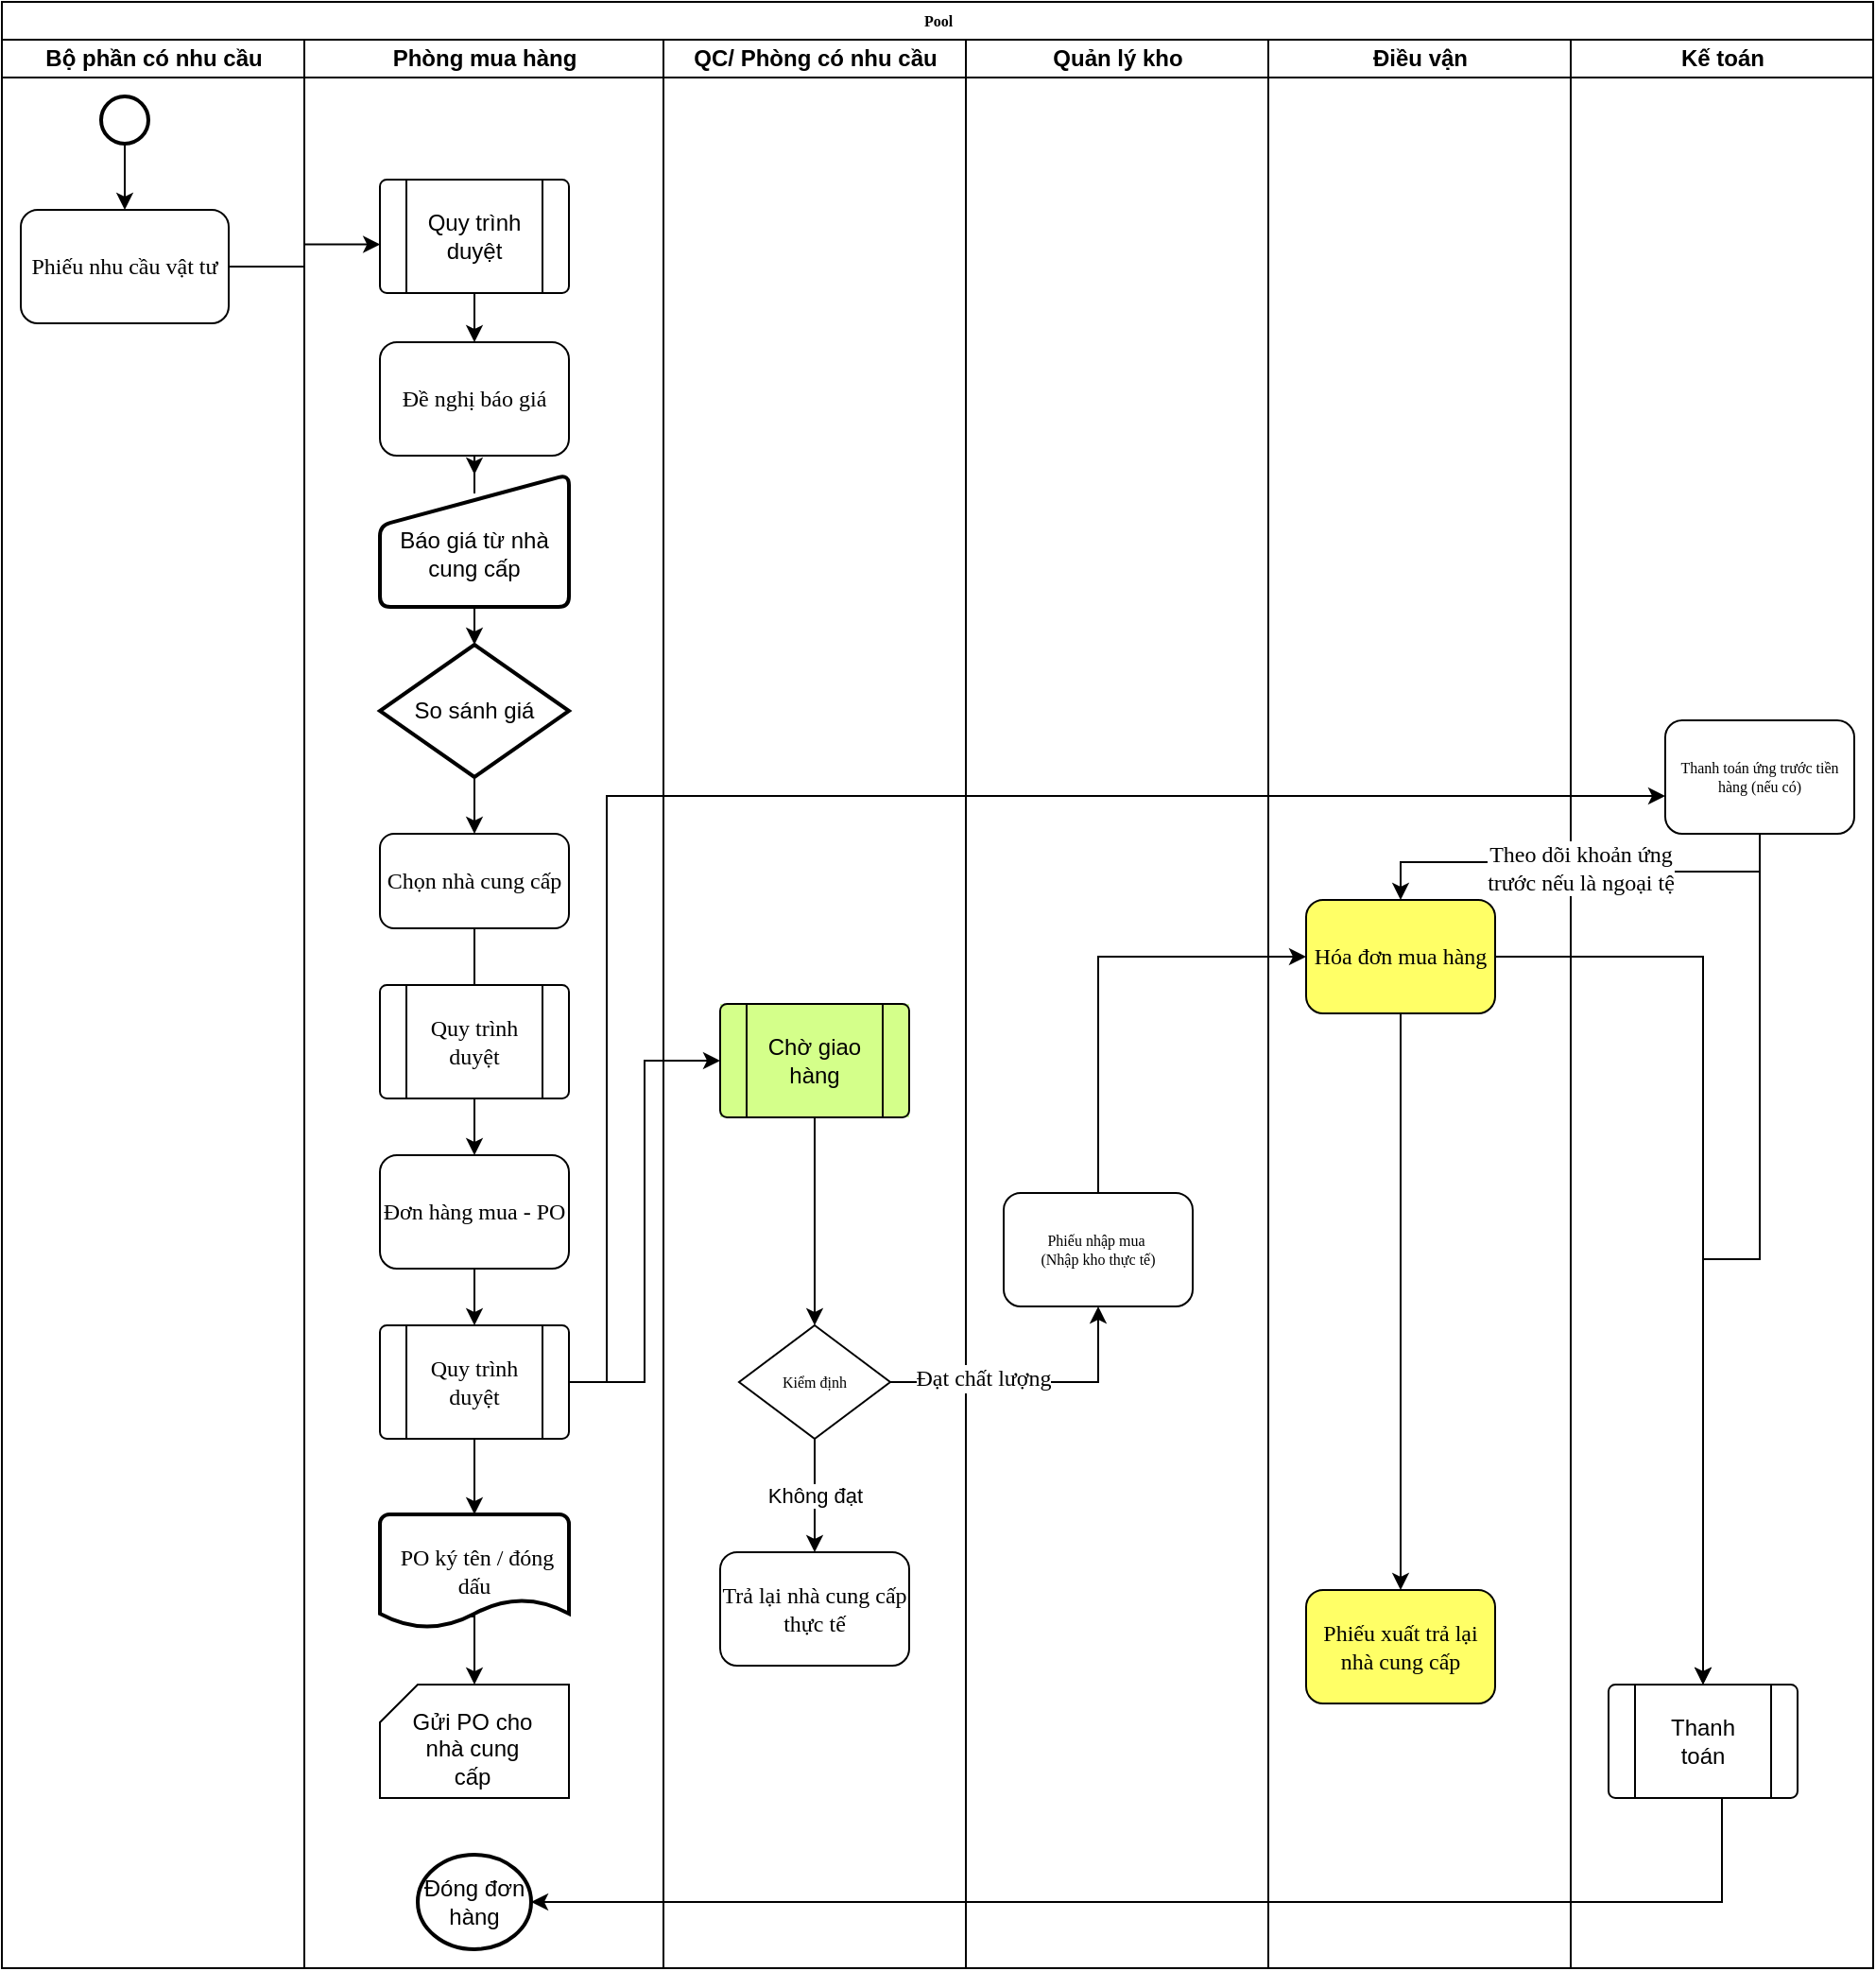 <mxfile version="20.7.4" type="github">
  <diagram name="Page-1" id="74e2e168-ea6b-b213-b513-2b3c1d86103e">
    <mxGraphModel dx="1836" dy="786" grid="1" gridSize="10" guides="1" tooltips="1" connect="1" arrows="1" fold="1" page="1" pageScale="1" pageWidth="1100" pageHeight="850" background="none" math="0" shadow="0">
      <root>
        <mxCell id="0" />
        <mxCell id="1" parent="0" />
        <mxCell id="77e6c97f196da883-1" value="Pool" style="swimlane;html=1;childLayout=stackLayout;startSize=20;rounded=0;shadow=0;labelBackgroundColor=none;strokeWidth=1;fontFamily=Verdana;fontSize=8;align=center;" parent="1" vertex="1">
          <mxGeometry x="50" y="40" width="990" height="1040" as="geometry" />
        </mxCell>
        <mxCell id="77e6c97f196da883-2" value="Bộ phần có nhu cầu" style="swimlane;html=1;startSize=20;" parent="77e6c97f196da883-1" vertex="1">
          <mxGeometry y="20" width="160" height="1020" as="geometry" />
        </mxCell>
        <mxCell id="77e6c97f196da883-8" value="&lt;font face=&quot;Times New Roman&quot; style=&quot;font-size: 12px;&quot;&gt;Phiếu nhu cầu vật tư&lt;/font&gt;" style="rounded=1;whiteSpace=wrap;html=1;shadow=0;labelBackgroundColor=none;strokeWidth=1;fontFamily=Verdana;fontSize=8;align=center;" parent="77e6c97f196da883-2" vertex="1">
          <mxGeometry x="10" y="90" width="110" height="60" as="geometry" />
        </mxCell>
        <mxCell id="jSJomd8VGbYqW8xwYD3U-2" style="edgeStyle=orthogonalEdgeStyle;rounded=0;orthogonalLoop=1;jettySize=auto;html=1;" parent="77e6c97f196da883-2" source="jSJomd8VGbYqW8xwYD3U-1" target="77e6c97f196da883-8" edge="1">
          <mxGeometry relative="1" as="geometry" />
        </mxCell>
        <mxCell id="jSJomd8VGbYqW8xwYD3U-1" value="" style="strokeWidth=2;html=1;shape=mxgraph.flowchart.start_2;whiteSpace=wrap;" parent="77e6c97f196da883-2" vertex="1">
          <mxGeometry x="52.5" y="30" width="25" height="25" as="geometry" />
        </mxCell>
        <mxCell id="77e6c97f196da883-3" value="Phòng mua hàng" style="swimlane;html=1;startSize=20;" parent="77e6c97f196da883-1" vertex="1">
          <mxGeometry x="160" y="20" width="190" height="1020" as="geometry" />
        </mxCell>
        <mxCell id="jSJomd8VGbYqW8xwYD3U-17" style="edgeStyle=orthogonalEdgeStyle;rounded=0;orthogonalLoop=1;jettySize=auto;html=1;entryX=0.5;entryY=0;entryDx=0;entryDy=0;" parent="77e6c97f196da883-3" source="77e6c97f196da883-9" target="jSJomd8VGbYqW8xwYD3U-12" edge="1">
          <mxGeometry relative="1" as="geometry" />
        </mxCell>
        <mxCell id="77e6c97f196da883-9" value="&lt;font face=&quot;Times New Roman&quot; style=&quot;font-size: 12px;&quot;&gt;Đơn hàng mua - PO&lt;/font&gt;" style="rounded=1;whiteSpace=wrap;html=1;shadow=0;labelBackgroundColor=none;strokeWidth=1;fontFamily=Verdana;fontSize=8;align=center;" parent="77e6c97f196da883-3" vertex="1">
          <mxGeometry x="40" y="590" width="100" height="60" as="geometry" />
        </mxCell>
        <mxCell id="jSJomd8VGbYqW8xwYD3U-67" style="edgeStyle=orthogonalEdgeStyle;rounded=0;orthogonalLoop=1;jettySize=auto;html=1;fontFamily=Times New Roman;fontSize=12;" parent="77e6c97f196da883-3" source="jSJomd8VGbYqW8xwYD3U-8" target="77e6c97f196da883-12" edge="1">
          <mxGeometry relative="1" as="geometry">
            <Array as="points">
              <mxPoint x="90" y="420" />
              <mxPoint x="90" y="420" />
            </Array>
          </mxGeometry>
        </mxCell>
        <mxCell id="jSJomd8VGbYqW8xwYD3U-8" value="So sánh giá" style="strokeWidth=2;html=1;shape=mxgraph.flowchart.decision;whiteSpace=wrap;shadow=0;" parent="77e6c97f196da883-3" vertex="1">
          <mxGeometry x="40" y="320" width="100" height="70" as="geometry" />
        </mxCell>
        <mxCell id="bmg-ZaQMcF-f2oaxCpfx-4" style="edgeStyle=orthogonalEdgeStyle;rounded=0;orthogonalLoop=1;jettySize=auto;html=1;entryX=0.5;entryY=0;entryDx=0;entryDy=0;" edge="1" parent="77e6c97f196da883-3" source="77e6c97f196da883-12" target="bmg-ZaQMcF-f2oaxCpfx-2">
          <mxGeometry relative="1" as="geometry" />
        </mxCell>
        <mxCell id="77e6c97f196da883-12" value="&lt;font face=&quot;Times New Roman&quot; style=&quot;font-size: 12px;&quot;&gt;Chọn nhà cung cấp&lt;/font&gt;" style="rounded=1;whiteSpace=wrap;html=1;shadow=0;labelBackgroundColor=none;strokeWidth=1;fontFamily=Verdana;fontSize=8;align=center;" parent="77e6c97f196da883-3" vertex="1">
          <mxGeometry x="40" y="420" width="100" height="50" as="geometry" />
        </mxCell>
        <mxCell id="jSJomd8VGbYqW8xwYD3U-70" style="edgeStyle=orthogonalEdgeStyle;rounded=0;orthogonalLoop=1;jettySize=auto;html=1;fontFamily=Times New Roman;fontSize=12;" parent="77e6c97f196da883-3" source="77e6c97f196da883-11" target="jSJomd8VGbYqW8xwYD3U-10" edge="1">
          <mxGeometry relative="1" as="geometry" />
        </mxCell>
        <mxCell id="77e6c97f196da883-11" value="&lt;font face=&quot;Times New Roman&quot; style=&quot;font-size: 12px;&quot;&gt;Đề nghị báo giá&lt;/font&gt;" style="rounded=1;whiteSpace=wrap;html=1;shadow=0;labelBackgroundColor=none;strokeWidth=1;fontFamily=Verdana;fontSize=8;align=center;" parent="77e6c97f196da883-3" vertex="1">
          <mxGeometry x="40" y="160" width="100" height="60" as="geometry" />
        </mxCell>
        <mxCell id="jSJomd8VGbYqW8xwYD3U-71" style="edgeStyle=orthogonalEdgeStyle;rounded=0;orthogonalLoop=1;jettySize=auto;html=1;fontFamily=Times New Roman;fontSize=12;" parent="77e6c97f196da883-3" source="jSJomd8VGbYqW8xwYD3U-10" target="jSJomd8VGbYqW8xwYD3U-8" edge="1">
          <mxGeometry relative="1" as="geometry" />
        </mxCell>
        <mxCell id="jSJomd8VGbYqW8xwYD3U-10" value="&lt;br&gt;Báo giá từ nhà cung cấp" style="html=1;strokeWidth=2;shape=manualInput;whiteSpace=wrap;rounded=1;size=27;arcSize=11;" parent="77e6c97f196da883-3" vertex="1">
          <mxGeometry x="40" y="230" width="100" height="70" as="geometry" />
        </mxCell>
        <mxCell id="jSJomd8VGbYqW8xwYD3U-63" style="edgeStyle=orthogonalEdgeStyle;rounded=0;orthogonalLoop=1;jettySize=auto;html=1;entryX=0.5;entryY=0;entryDx=0;entryDy=0;entryPerimeter=0;fontFamily=Times New Roman;fontSize=12;exitX=0.407;exitY=0.9;exitDx=0;exitDy=0;exitPerimeter=0;" parent="77e6c97f196da883-3" source="jSJomd8VGbYqW8xwYD3U-11" target="jSJomd8VGbYqW8xwYD3U-20" edge="1">
          <mxGeometry relative="1" as="geometry" />
        </mxCell>
        <mxCell id="jSJomd8VGbYqW8xwYD3U-11" value="&lt;font face=&quot;Times New Roman&quot;&gt;&amp;nbsp;PO ký tên / đóng dấu&lt;/font&gt;" style="strokeWidth=2;html=1;shape=mxgraph.flowchart.document2;whiteSpace=wrap;size=0.25;" parent="77e6c97f196da883-3" vertex="1">
          <mxGeometry x="40" y="780" width="100" height="60" as="geometry" />
        </mxCell>
        <mxCell id="jSJomd8VGbYqW8xwYD3U-16" value="" style="group" parent="77e6c97f196da883-3" vertex="1" connectable="0">
          <mxGeometry x="40" y="680" width="100" height="60" as="geometry" />
        </mxCell>
        <mxCell id="jSJomd8VGbYqW8xwYD3U-12" value="" style="verticalLabelPosition=bottom;verticalAlign=top;html=1;shape=process;whiteSpace=wrap;rounded=1;size=0.14;arcSize=6;" parent="jSJomd8VGbYqW8xwYD3U-16" vertex="1">
          <mxGeometry width="100" height="60" as="geometry" />
        </mxCell>
        <mxCell id="jSJomd8VGbYqW8xwYD3U-13" value="&lt;font style=&quot;font-size: 12px;&quot; face=&quot;Times New Roman&quot;&gt;Quy trình duyệt&lt;/font&gt;" style="text;html=1;strokeColor=none;fillColor=none;align=center;verticalAlign=middle;whiteSpace=wrap;rounded=0;" parent="jSJomd8VGbYqW8xwYD3U-16" vertex="1">
          <mxGeometry x="20" y="15" width="60" height="30" as="geometry" />
        </mxCell>
        <mxCell id="jSJomd8VGbYqW8xwYD3U-23" value="" style="group" parent="77e6c97f196da883-3" vertex="1" connectable="0">
          <mxGeometry x="40" y="870" width="100" height="60" as="geometry" />
        </mxCell>
        <mxCell id="jSJomd8VGbYqW8xwYD3U-20" value="" style="verticalLabelPosition=bottom;verticalAlign=top;html=1;shape=card;whiteSpace=wrap;size=20;arcSize=12;" parent="jSJomd8VGbYqW8xwYD3U-23" vertex="1">
          <mxGeometry width="100" height="60" as="geometry" />
        </mxCell>
        <mxCell id="jSJomd8VGbYqW8xwYD3U-21" value="Gửi PO cho nhà cung cấp" style="text;html=1;strokeColor=none;fillColor=none;align=center;verticalAlign=middle;whiteSpace=wrap;rounded=0;" parent="jSJomd8VGbYqW8xwYD3U-23" vertex="1">
          <mxGeometry x="14" y="20" width="70" height="27" as="geometry" />
        </mxCell>
        <mxCell id="jSJomd8VGbYqW8xwYD3U-43" value="Đóng đơn hàng" style="strokeWidth=2;html=1;shape=mxgraph.flowchart.start_2;whiteSpace=wrap;" parent="77e6c97f196da883-3" vertex="1">
          <mxGeometry x="60" y="960" width="60" height="50" as="geometry" />
        </mxCell>
        <mxCell id="jSJomd8VGbYqW8xwYD3U-59" value="" style="group" parent="77e6c97f196da883-3" vertex="1" connectable="0">
          <mxGeometry x="40" y="74" width="100" height="60" as="geometry" />
        </mxCell>
        <mxCell id="jSJomd8VGbYqW8xwYD3U-4" value="" style="verticalLabelPosition=bottom;verticalAlign=top;html=1;shape=process;whiteSpace=wrap;rounded=1;size=0.14;arcSize=6;" parent="jSJomd8VGbYqW8xwYD3U-59" vertex="1">
          <mxGeometry width="100" height="60" as="geometry" />
        </mxCell>
        <mxCell id="jSJomd8VGbYqW8xwYD3U-5" value="Quy trình duyệt" style="text;html=1;strokeColor=none;fillColor=none;align=center;verticalAlign=middle;whiteSpace=wrap;rounded=0;" parent="jSJomd8VGbYqW8xwYD3U-59" vertex="1">
          <mxGeometry x="20" y="15" width="60" height="30" as="geometry" />
        </mxCell>
        <mxCell id="jSJomd8VGbYqW8xwYD3U-65" style="edgeStyle=orthogonalEdgeStyle;rounded=0;orthogonalLoop=1;jettySize=auto;html=1;entryX=0.5;entryY=0;entryDx=0;entryDy=0;entryPerimeter=0;fontFamily=Times New Roman;fontSize=12;exitX=0.5;exitY=1;exitDx=0;exitDy=0;" parent="77e6c97f196da883-3" source="jSJomd8VGbYqW8xwYD3U-12" target="jSJomd8VGbYqW8xwYD3U-11" edge="1">
          <mxGeometry relative="1" as="geometry">
            <mxPoint x="90" y="750" as="sourcePoint" />
          </mxGeometry>
        </mxCell>
        <mxCell id="jSJomd8VGbYqW8xwYD3U-69" style="edgeStyle=orthogonalEdgeStyle;rounded=0;orthogonalLoop=1;jettySize=auto;html=1;fontFamily=Times New Roman;fontSize=12;exitX=0.5;exitY=1;exitDx=0;exitDy=0;" parent="77e6c97f196da883-3" target="77e6c97f196da883-11" edge="1" source="jSJomd8VGbYqW8xwYD3U-4">
          <mxGeometry relative="1" as="geometry">
            <mxPoint x="90" y="150" as="sourcePoint" />
          </mxGeometry>
        </mxCell>
        <mxCell id="bmg-ZaQMcF-f2oaxCpfx-5" style="edgeStyle=orthogonalEdgeStyle;rounded=0;orthogonalLoop=1;jettySize=auto;html=1;" edge="1" parent="77e6c97f196da883-3" source="bmg-ZaQMcF-f2oaxCpfx-1" target="77e6c97f196da883-9">
          <mxGeometry relative="1" as="geometry" />
        </mxCell>
        <mxCell id="bmg-ZaQMcF-f2oaxCpfx-1" value="" style="verticalLabelPosition=bottom;verticalAlign=top;html=1;shape=process;whiteSpace=wrap;rounded=1;size=0.14;arcSize=6;" vertex="1" parent="77e6c97f196da883-3">
          <mxGeometry x="40" y="500" width="100" height="60" as="geometry" />
        </mxCell>
        <mxCell id="bmg-ZaQMcF-f2oaxCpfx-2" value="&lt;font style=&quot;font-size: 12px;&quot; face=&quot;Times New Roman&quot;&gt;Quy trình duyệt&lt;/font&gt;" style="text;html=1;strokeColor=none;fillColor=none;align=center;verticalAlign=middle;whiteSpace=wrap;rounded=0;" vertex="1" parent="77e6c97f196da883-3">
          <mxGeometry x="60" y="515" width="60" height="30" as="geometry" />
        </mxCell>
        <mxCell id="77e6c97f196da883-5" value="QC/ Phòng có nhu cầu" style="swimlane;html=1;startSize=20;" parent="77e6c97f196da883-1" vertex="1">
          <mxGeometry x="350" y="20" width="160" height="1020" as="geometry" />
        </mxCell>
        <mxCell id="jSJomd8VGbYqW8xwYD3U-35" value="Không đạt" style="edgeStyle=orthogonalEdgeStyle;rounded=0;orthogonalLoop=1;jettySize=auto;html=1;entryX=0.5;entryY=0;entryDx=0;entryDy=0;" parent="77e6c97f196da883-5" source="77e6c97f196da883-16" target="jSJomd8VGbYqW8xwYD3U-34" edge="1">
          <mxGeometry relative="1" as="geometry" />
        </mxCell>
        <mxCell id="77e6c97f196da883-16" value="Kiểm định" style="rhombus;whiteSpace=wrap;html=1;rounded=0;shadow=0;labelBackgroundColor=none;strokeWidth=1;fontFamily=Verdana;fontSize=8;align=center;" parent="77e6c97f196da883-5" vertex="1">
          <mxGeometry x="40" y="680" width="80" height="60" as="geometry" />
        </mxCell>
        <mxCell id="jSJomd8VGbYqW8xwYD3U-34" value="&lt;font face=&quot;Times New Roman&quot; style=&quot;font-size: 12px;&quot;&gt;Trả lại nhà cung cấp thực tế&lt;/font&gt;" style="rounded=1;whiteSpace=wrap;html=1;shadow=0;labelBackgroundColor=none;strokeWidth=1;fontFamily=Verdana;fontSize=8;align=center;" parent="77e6c97f196da883-5" vertex="1">
          <mxGeometry x="30" y="800" width="100" height="60" as="geometry" />
        </mxCell>
        <mxCell id="jSJomd8VGbYqW8xwYD3U-36" value="" style="group;fillColor=#CCFF99;" parent="77e6c97f196da883-5" vertex="1" connectable="0">
          <mxGeometry x="30" y="510" width="100" height="60" as="geometry" />
        </mxCell>
        <mxCell id="jSJomd8VGbYqW8xwYD3U-37" value="" style="verticalLabelPosition=bottom;verticalAlign=top;html=1;shape=process;whiteSpace=wrap;rounded=1;size=0.14;arcSize=6;fillColor=#D4FF8A;" parent="jSJomd8VGbYqW8xwYD3U-36" vertex="1">
          <mxGeometry width="100" height="60" as="geometry" />
        </mxCell>
        <mxCell id="jSJomd8VGbYqW8xwYD3U-38" value="Chờ giao hàng" style="text;html=1;strokeColor=none;fillColor=none;align=center;verticalAlign=middle;whiteSpace=wrap;rounded=0;" parent="jSJomd8VGbYqW8xwYD3U-36" vertex="1">
          <mxGeometry x="20" y="15" width="60" height="30" as="geometry" />
        </mxCell>
        <mxCell id="jSJomd8VGbYqW8xwYD3U-42" style="edgeStyle=orthogonalEdgeStyle;rounded=0;orthogonalLoop=1;jettySize=auto;html=1;entryX=0.5;entryY=0;entryDx=0;entryDy=0;" parent="77e6c97f196da883-5" source="jSJomd8VGbYqW8xwYD3U-37" target="77e6c97f196da883-16" edge="1">
          <mxGeometry relative="1" as="geometry">
            <Array as="points">
              <mxPoint x="80" y="640" />
              <mxPoint x="80" y="640" />
            </Array>
          </mxGeometry>
        </mxCell>
        <mxCell id="77e6c97f196da883-6" value="Quản lý kho" style="swimlane;html=1;startSize=20;" parent="77e6c97f196da883-1" vertex="1">
          <mxGeometry x="510" y="20" width="160" height="1020" as="geometry" />
        </mxCell>
        <mxCell id="77e6c97f196da883-19" value="Phiếu nhập mua&amp;nbsp;&lt;br&gt;(Nhập kho thực tế)" style="rounded=1;whiteSpace=wrap;html=1;shadow=0;labelBackgroundColor=none;strokeWidth=1;fontFamily=Verdana;fontSize=8;align=center;" parent="77e6c97f196da883-6" vertex="1">
          <mxGeometry x="20" y="610" width="100" height="60" as="geometry" />
        </mxCell>
        <mxCell id="jSJomd8VGbYqW8xwYD3U-33" style="edgeStyle=orthogonalEdgeStyle;rounded=0;orthogonalLoop=1;jettySize=auto;html=1;" parent="77e6c97f196da883-1" source="77e6c97f196da883-16" target="77e6c97f196da883-19" edge="1">
          <mxGeometry relative="1" as="geometry" />
        </mxCell>
        <mxCell id="jSJomd8VGbYqW8xwYD3U-76" value="Đạt chất lượng" style="edgeLabel;html=1;align=center;verticalAlign=middle;resizable=0;points=[];fontSize=12;fontFamily=Times New Roman;" parent="jSJomd8VGbYqW8xwYD3U-33" vertex="1" connectable="0">
          <mxGeometry x="-0.35" y="2" relative="1" as="geometry">
            <mxPoint as="offset" />
          </mxGeometry>
        </mxCell>
        <mxCell id="jSJomd8VGbYqW8xwYD3U-44" style="edgeStyle=orthogonalEdgeStyle;rounded=0;orthogonalLoop=1;jettySize=auto;html=1;entryX=1;entryY=0.5;entryDx=0;entryDy=0;entryPerimeter=0;exitX=0.5;exitY=1;exitDx=0;exitDy=0;" parent="77e6c97f196da883-1" source="jSJomd8VGbYqW8xwYD3U-40" target="jSJomd8VGbYqW8xwYD3U-43" edge="1">
          <mxGeometry relative="1" as="geometry">
            <mxPoint x="920" y="580" as="sourcePoint" />
            <Array as="points">
              <mxPoint x="910" y="1005" />
            </Array>
          </mxGeometry>
        </mxCell>
        <mxCell id="jSJomd8VGbYqW8xwYD3U-64" style="edgeStyle=orthogonalEdgeStyle;rounded=0;orthogonalLoop=1;jettySize=auto;html=1;entryX=0.001;entryY=0.571;entryDx=0;entryDy=0;entryPerimeter=0;fontFamily=Times New Roman;fontSize=12;" parent="77e6c97f196da883-1" source="77e6c97f196da883-8" target="jSJomd8VGbYqW8xwYD3U-4" edge="1">
          <mxGeometry relative="1" as="geometry" />
        </mxCell>
        <mxCell id="jSJomd8VGbYqW8xwYD3U-73" style="edgeStyle=orthogonalEdgeStyle;rounded=0;orthogonalLoop=1;jettySize=auto;html=1;entryX=0;entryY=0.5;entryDx=0;entryDy=0;fontFamily=Times New Roman;fontSize=12;" parent="77e6c97f196da883-1" source="jSJomd8VGbYqW8xwYD3U-12" target="jSJomd8VGbYqW8xwYD3U-37" edge="1">
          <mxGeometry relative="1" as="geometry" />
        </mxCell>
        <mxCell id="77e6c97f196da883-7" value="Điều vận" style="swimlane;html=1;startSize=20;" parent="77e6c97f196da883-1" vertex="1">
          <mxGeometry x="670" y="20" width="160" height="1020" as="geometry" />
        </mxCell>
        <mxCell id="bmg-ZaQMcF-f2oaxCpfx-27" style="edgeStyle=orthogonalEdgeStyle;rounded=0;orthogonalLoop=1;jettySize=auto;html=1;entryX=0.5;entryY=0;entryDx=0;entryDy=0;" edge="1" parent="77e6c97f196da883-7" source="jSJomd8VGbYqW8xwYD3U-46" target="jSJomd8VGbYqW8xwYD3U-50">
          <mxGeometry relative="1" as="geometry" />
        </mxCell>
        <mxCell id="jSJomd8VGbYqW8xwYD3U-46" value="&lt;font style=&quot;font-size: 12px;&quot; face=&quot;Times New Roman&quot;&gt;Hóa đơn mua hàng&lt;/font&gt;" style="rounded=1;whiteSpace=wrap;html=1;shadow=0;labelBackgroundColor=none;strokeWidth=1;fontFamily=Verdana;fontSize=8;align=center;fillColor=#FFFF66;" parent="77e6c97f196da883-7" vertex="1">
          <mxGeometry x="20" y="455" width="100" height="60" as="geometry" />
        </mxCell>
        <mxCell id="jSJomd8VGbYqW8xwYD3U-50" value="&lt;font style=&quot;font-size: 12px;&quot; face=&quot;Times New Roman&quot;&gt;Phiếu xuất trả lại nhà cung cấp&lt;/font&gt;" style="rounded=1;whiteSpace=wrap;html=1;shadow=0;labelBackgroundColor=none;strokeWidth=1;fontFamily=Verdana;fontSize=8;align=center;fillColor=#FFFF66;" parent="77e6c97f196da883-7" vertex="1">
          <mxGeometry x="20" y="820" width="100" height="60" as="geometry" />
        </mxCell>
        <mxCell id="bmg-ZaQMcF-f2oaxCpfx-6" value="Kế toán" style="swimlane;html=1;startSize=20;" vertex="1" parent="77e6c97f196da883-1">
          <mxGeometry x="830" y="20" width="160" height="1020" as="geometry" />
        </mxCell>
        <mxCell id="jSJomd8VGbYqW8xwYD3U-39" value="" style="group" parent="bmg-ZaQMcF-f2oaxCpfx-6" vertex="1" connectable="0">
          <mxGeometry x="20" y="870" width="100" height="60" as="geometry" />
        </mxCell>
        <mxCell id="jSJomd8VGbYqW8xwYD3U-40" value="" style="verticalLabelPosition=bottom;verticalAlign=top;html=1;shape=process;whiteSpace=wrap;rounded=1;size=0.14;arcSize=6;" parent="jSJomd8VGbYqW8xwYD3U-39" vertex="1">
          <mxGeometry width="100" height="60" as="geometry" />
        </mxCell>
        <mxCell id="jSJomd8VGbYqW8xwYD3U-41" value="Thanh toán" style="text;html=1;strokeColor=none;fillColor=none;align=center;verticalAlign=middle;whiteSpace=wrap;rounded=0;" parent="jSJomd8VGbYqW8xwYD3U-39" vertex="1">
          <mxGeometry x="20" y="15" width="60" height="30" as="geometry" />
        </mxCell>
        <mxCell id="bmg-ZaQMcF-f2oaxCpfx-33" style="edgeStyle=orthogonalEdgeStyle;rounded=0;orthogonalLoop=1;jettySize=auto;html=1;entryX=0.5;entryY=0;entryDx=0;entryDy=0;" edge="1" parent="bmg-ZaQMcF-f2oaxCpfx-6" source="77e6c97f196da883-14" target="jSJomd8VGbYqW8xwYD3U-40">
          <mxGeometry relative="1" as="geometry" />
        </mxCell>
        <mxCell id="77e6c97f196da883-14" value="Thanh toán ứng trước tiền hàng (nếu có)" style="rounded=1;whiteSpace=wrap;html=1;shadow=0;labelBackgroundColor=none;strokeWidth=1;fontFamily=Verdana;fontSize=8;align=center;" parent="bmg-ZaQMcF-f2oaxCpfx-6" vertex="1">
          <mxGeometry x="50" y="360" width="100" height="60" as="geometry" />
        </mxCell>
        <mxCell id="jSJomd8VGbYqW8xwYD3U-75" value="Theo dõi khoản ứng &lt;br&gt;trước nếu là ngoại tệ" style="edgeStyle=orthogonalEdgeStyle;rounded=0;orthogonalLoop=1;jettySize=auto;html=1;exitX=0.5;exitY=1;exitDx=0;exitDy=0;entryX=0.5;entryY=0;entryDx=0;entryDy=0;fontFamily=Times New Roman;fontSize=12;" parent="77e6c97f196da883-1" source="77e6c97f196da883-14" target="jSJomd8VGbYqW8xwYD3U-46" edge="1">
          <mxGeometry relative="1" as="geometry" />
        </mxCell>
        <mxCell id="bmg-ZaQMcF-f2oaxCpfx-26" style="edgeStyle=orthogonalEdgeStyle;rounded=0;orthogonalLoop=1;jettySize=auto;html=1;entryX=0;entryY=0.5;entryDx=0;entryDy=0;" edge="1" parent="77e6c97f196da883-1" source="77e6c97f196da883-19" target="jSJomd8VGbYqW8xwYD3U-46">
          <mxGeometry relative="1" as="geometry">
            <Array as="points">
              <mxPoint x="580" y="505" />
            </Array>
          </mxGeometry>
        </mxCell>
        <mxCell id="bmg-ZaQMcF-f2oaxCpfx-31" style="edgeStyle=orthogonalEdgeStyle;rounded=0;orthogonalLoop=1;jettySize=auto;html=1;exitX=1;exitY=0.5;exitDx=0;exitDy=0;" edge="1" parent="77e6c97f196da883-1" source="jSJomd8VGbYqW8xwYD3U-12" target="77e6c97f196da883-14">
          <mxGeometry relative="1" as="geometry">
            <Array as="points">
              <mxPoint x="320" y="730" />
              <mxPoint x="320" y="420" />
            </Array>
          </mxGeometry>
        </mxCell>
        <mxCell id="bmg-ZaQMcF-f2oaxCpfx-34" style="edgeStyle=orthogonalEdgeStyle;rounded=0;orthogonalLoop=1;jettySize=auto;html=1;entryX=0.5;entryY=0;entryDx=0;entryDy=0;" edge="1" parent="77e6c97f196da883-1" source="jSJomd8VGbYqW8xwYD3U-46" target="jSJomd8VGbYqW8xwYD3U-40">
          <mxGeometry relative="1" as="geometry" />
        </mxCell>
      </root>
    </mxGraphModel>
  </diagram>
</mxfile>
